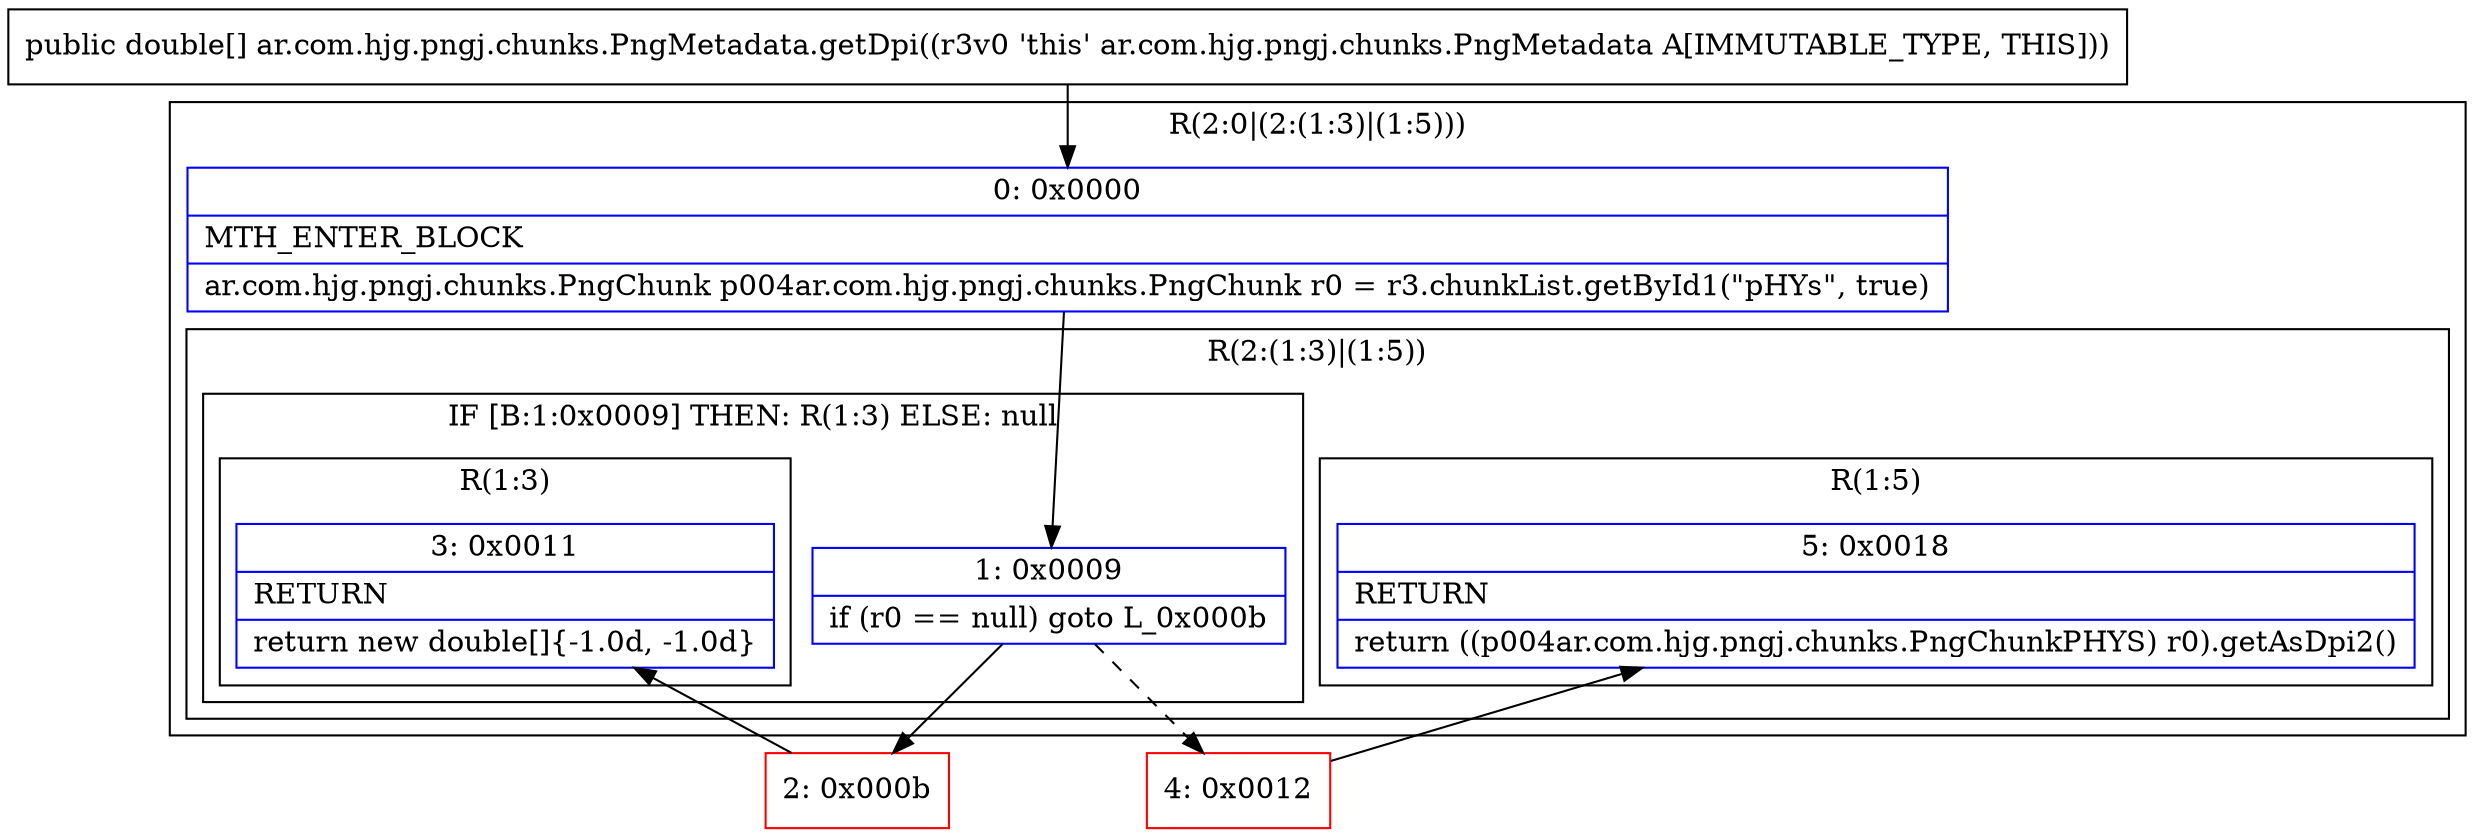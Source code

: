digraph "CFG forar.com.hjg.pngj.chunks.PngMetadata.getDpi()[D" {
subgraph cluster_Region_1237892712 {
label = "R(2:0|(2:(1:3)|(1:5)))";
node [shape=record,color=blue];
Node_0 [shape=record,label="{0\:\ 0x0000|MTH_ENTER_BLOCK\l|ar.com.hjg.pngj.chunks.PngChunk p004ar.com.hjg.pngj.chunks.PngChunk r0 = r3.chunkList.getById1(\"pHYs\", true)\l}"];
subgraph cluster_Region_1420871216 {
label = "R(2:(1:3)|(1:5))";
node [shape=record,color=blue];
subgraph cluster_IfRegion_204638502 {
label = "IF [B:1:0x0009] THEN: R(1:3) ELSE: null";
node [shape=record,color=blue];
Node_1 [shape=record,label="{1\:\ 0x0009|if (r0 == null) goto L_0x000b\l}"];
subgraph cluster_Region_2096827171 {
label = "R(1:3)";
node [shape=record,color=blue];
Node_3 [shape=record,label="{3\:\ 0x0011|RETURN\l|return new double[]\{\-1.0d, \-1.0d\}\l}"];
}
}
subgraph cluster_Region_1793159769 {
label = "R(1:5)";
node [shape=record,color=blue];
Node_5 [shape=record,label="{5\:\ 0x0018|RETURN\l|return ((p004ar.com.hjg.pngj.chunks.PngChunkPHYS) r0).getAsDpi2()\l}"];
}
}
}
Node_2 [shape=record,color=red,label="{2\:\ 0x000b}"];
Node_4 [shape=record,color=red,label="{4\:\ 0x0012}"];
MethodNode[shape=record,label="{public double[] ar.com.hjg.pngj.chunks.PngMetadata.getDpi((r3v0 'this' ar.com.hjg.pngj.chunks.PngMetadata A[IMMUTABLE_TYPE, THIS])) }"];
MethodNode -> Node_0;
Node_0 -> Node_1;
Node_1 -> Node_2;
Node_1 -> Node_4[style=dashed];
Node_2 -> Node_3;
Node_4 -> Node_5;
}

